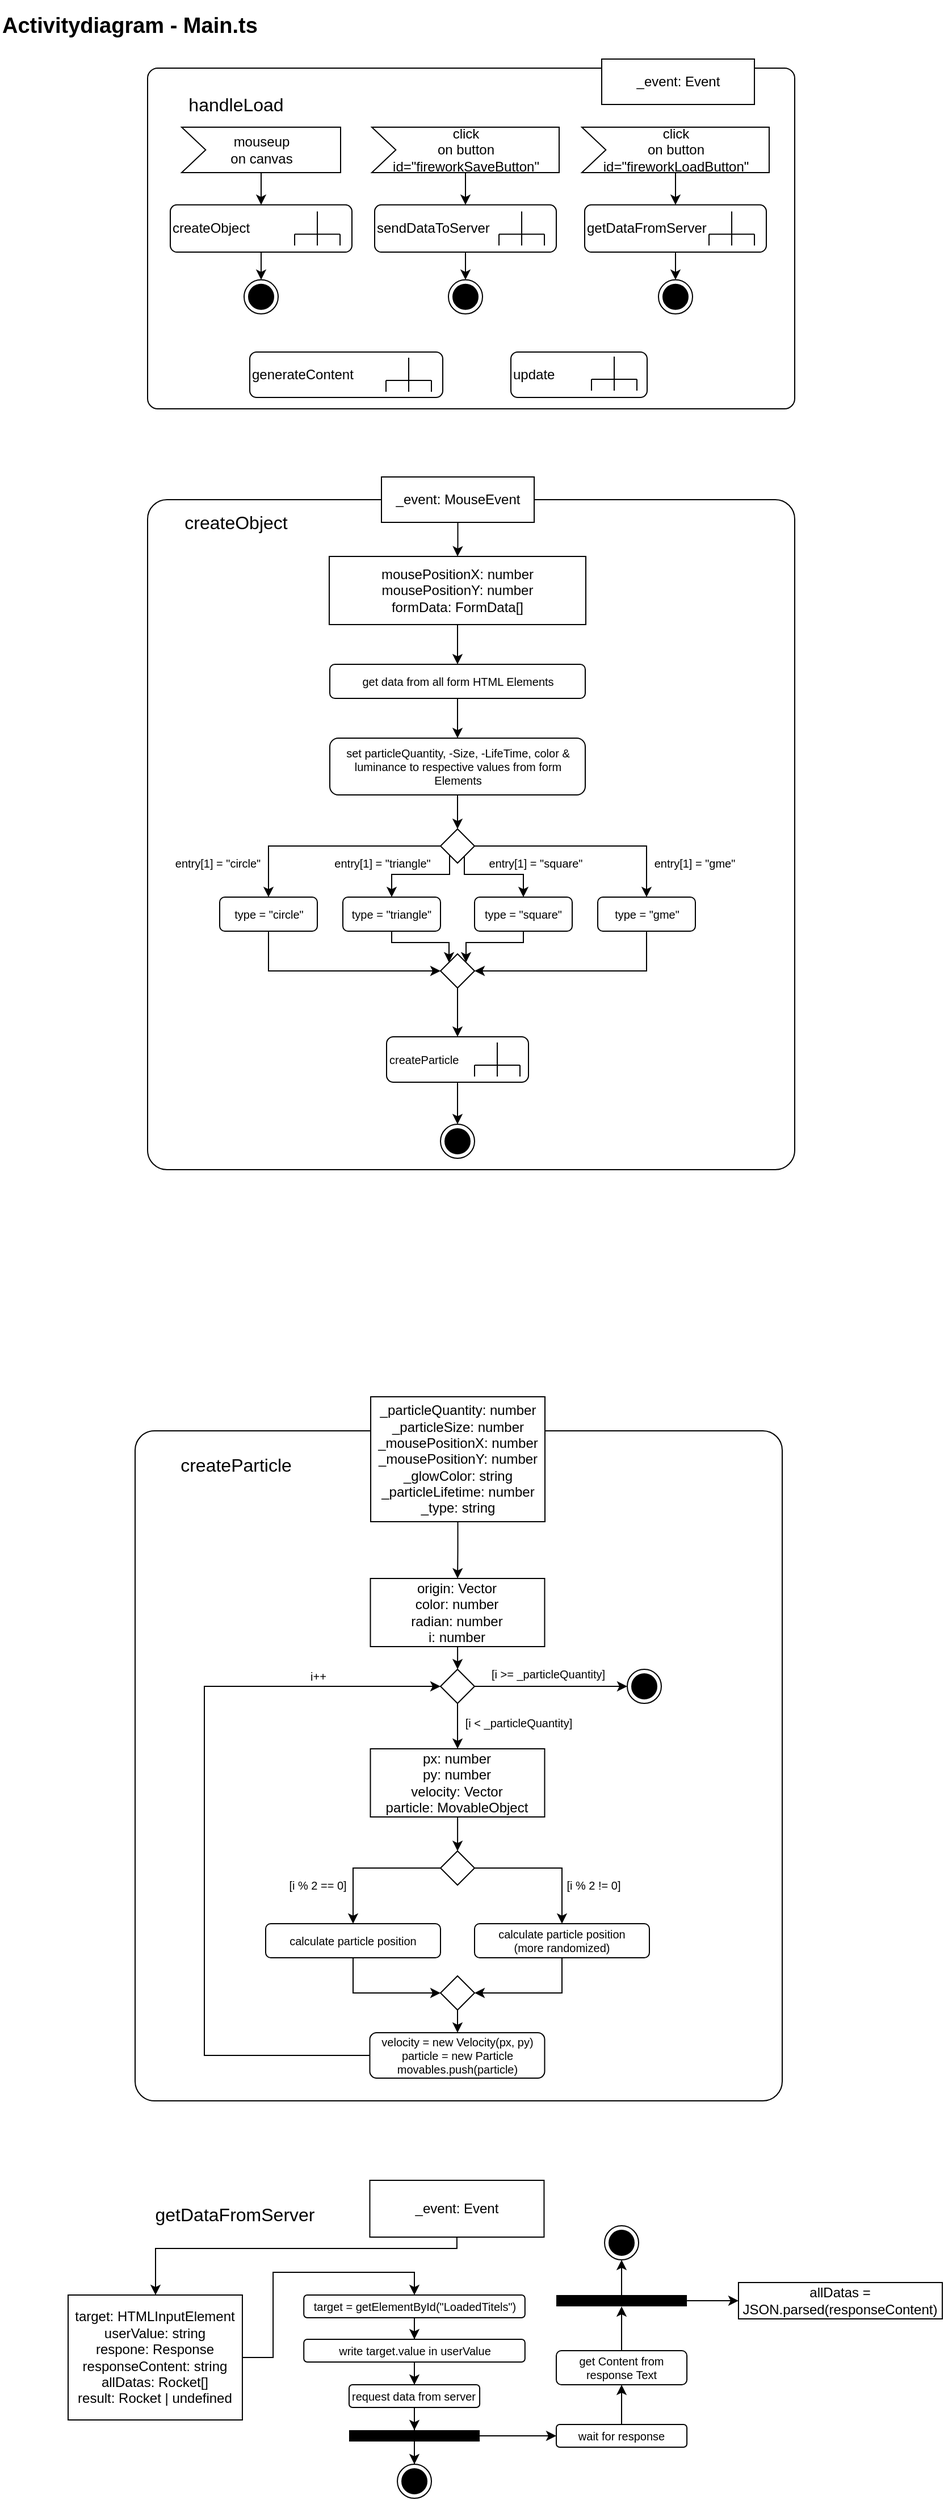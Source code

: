 <mxfile version="13.7.9" type="device"><diagram id="qetpM1VqGj6qaTK5ICy4" name="Page-1"><mxGraphModel dx="400" dy="465" grid="1" gridSize="10" guides="1" tooltips="1" connect="1" arrows="1" fold="1" page="1" pageScale="1" pageWidth="827" pageHeight="1169" math="0" shadow="0"><root><mxCell id="0"/><mxCell id="1" parent="0"/><mxCell id="RSvyIu1te1_9eRoO1RS8-160" value="" style="rounded=1;whiteSpace=wrap;html=1;strokeColor=#000000;strokeWidth=1;arcSize=3;" vertex="1" parent="1"><mxGeometry x="129" y="1270" width="570" height="590" as="geometry"/></mxCell><mxCell id="RSvyIu1te1_9eRoO1RS8-176" style="edgeStyle=orthogonalEdgeStyle;rounded=0;orthogonalLoop=1;jettySize=auto;html=1;endArrow=classic;endFill=1;fontSize=10;" edge="1" parent="1" source="RSvyIu1te1_9eRoO1RS8-89" target="RSvyIu1te1_9eRoO1RS8-83"><mxGeometry relative="1" as="geometry"/></mxCell><mxCell id="RSvyIu1te1_9eRoO1RS8-89" value="" style="rounded=1;whiteSpace=wrap;html=1;strokeColor=#000000;strokeWidth=1;arcSize=3;" vertex="1" parent="1"><mxGeometry x="140" y="450" width="570" height="590" as="geometry"/></mxCell><mxCell id="RSvyIu1te1_9eRoO1RS8-45" value="" style="rounded=1;whiteSpace=wrap;html=1;strokeColor=#000000;strokeWidth=1;arcSize=3;" vertex="1" parent="1"><mxGeometry x="140" y="70" width="570" height="300" as="geometry"/></mxCell><mxCell id="aXQByeSwmvWLskJ0Cbf8-2" value="" style="endArrow=classic;html=1;exitX=0;exitY=0;exitDx=70;exitDy=40;entryX=0.5;entryY=0;entryDx=0;entryDy=0;exitPerimeter=0;" parent="1" source="RSvyIu1te1_9eRoO1RS8-1" target="aXQByeSwmvWLskJ0Cbf8-3" edge="1"><mxGeometry width="50" height="50" relative="1" as="geometry"><mxPoint x="240" y="166.41" as="sourcePoint"/><mxPoint x="241.33" y="206.73" as="targetPoint"/></mxGeometry></mxCell><mxCell id="aXQByeSwmvWLskJ0Cbf8-3" value="createObject" style="rounded=1;whiteSpace=wrap;html=1;align=left;arcSize=14;" parent="1" vertex="1"><mxGeometry x="160" y="190.41" width="160" height="41.59" as="geometry"/></mxCell><mxCell id="aXQByeSwmvWLskJ0Cbf8-4" value="" style="endArrow=none;html=1;" parent="1" edge="1"><mxGeometry width="50" height="50" relative="1" as="geometry"><mxPoint x="269.52" y="216.2" as="sourcePoint"/><mxPoint x="309.52" y="216.2" as="targetPoint"/></mxGeometry></mxCell><mxCell id="aXQByeSwmvWLskJ0Cbf8-5" value="" style="endArrow=none;html=1;" parent="1" edge="1"><mxGeometry width="50" height="50" relative="1" as="geometry"><mxPoint x="269.52" y="226.2" as="sourcePoint"/><mxPoint x="269.52" y="216.2" as="targetPoint"/></mxGeometry></mxCell><mxCell id="aXQByeSwmvWLskJ0Cbf8-6" value="" style="endArrow=none;html=1;" parent="1" edge="1"><mxGeometry width="50" height="50" relative="1" as="geometry"><mxPoint x="309.52" y="216.2" as="sourcePoint"/><mxPoint x="309.52" y="226.2" as="targetPoint"/></mxGeometry></mxCell><mxCell id="aXQByeSwmvWLskJ0Cbf8-7" value="" style="endArrow=none;html=1;" parent="1" edge="1"><mxGeometry width="50" height="50" relative="1" as="geometry"><mxPoint x="289.52" y="226.2" as="sourcePoint"/><mxPoint x="289.52" y="196.2" as="targetPoint"/></mxGeometry></mxCell><mxCell id="aXQByeSwmvWLskJ0Cbf8-8" value="" style="endArrow=classic;html=1;exitX=0.5;exitY=1;exitDx=0;exitDy=0;entryX=0.5;entryY=0;entryDx=0;entryDy=0;" parent="1" source="aXQByeSwmvWLskJ0Cbf8-3" target="aXQByeSwmvWLskJ0Cbf8-9" edge="1"><mxGeometry width="50" height="50" relative="1" as="geometry"><mxPoint x="140" y="406.41" as="sourcePoint"/><mxPoint x="239.87" y="296.41" as="targetPoint"/></mxGeometry></mxCell><mxCell id="aXQByeSwmvWLskJ0Cbf8-9" value="" style="ellipse;html=1;shape=endState;fillColor=#000000;strokeWidth=1;strokeColor=#000000;" parent="1" vertex="1"><mxGeometry x="225" y="256.41" width="30" height="30" as="geometry"/></mxCell><mxCell id="aXQByeSwmvWLskJ0Cbf8-94" value="&lt;font style=&quot;font-size: 19px&quot;&gt;&lt;b&gt;Activitydiagram - Main.ts&lt;br&gt;&lt;/b&gt;&lt;/font&gt;" style="text;html=1;strokeColor=none;fillColor=none;align=left;verticalAlign=middle;whiteSpace=wrap;rounded=0;" parent="1" vertex="1"><mxGeometry x="10" y="10" width="810" height="45" as="geometry"/></mxCell><mxCell id="aXQByeSwmvWLskJ0Cbf8-193" value="&lt;font style=&quot;font-size: 16px&quot;&gt;handleLoad&lt;/font&gt;" style="text;html=1;strokeColor=none;fillColor=none;align=center;verticalAlign=middle;whiteSpace=wrap;rounded=0;" parent="1" vertex="1"><mxGeometry x="172.5" y="92" width="90" height="20" as="geometry"/></mxCell><mxCell id="RSvyIu1te1_9eRoO1RS8-1" value="mouseup&lt;br&gt;on canvas" style="html=1;shadow=0;dashed=0;align=center;verticalAlign=middle;shape=mxgraph.arrows2.arrow;dy=0;dx=0;notch=21.17;" vertex="1" parent="1"><mxGeometry x="170" y="122" width="140" height="40" as="geometry"/></mxCell><mxCell id="RSvyIu1te1_9eRoO1RS8-8" value="" style="edgeStyle=orthogonalEdgeStyle;rounded=0;orthogonalLoop=1;jettySize=auto;html=1;" edge="1" parent="1" source="RSvyIu1te1_9eRoO1RS8-2" target="RSvyIu1te1_9eRoO1RS8-3"><mxGeometry relative="1" as="geometry"/></mxCell><mxCell id="RSvyIu1te1_9eRoO1RS8-2" value="click&lt;br&gt;on button&lt;br&gt;id=&quot;fireworkSaveButton&quot;" style="html=1;shadow=0;dashed=0;align=center;verticalAlign=middle;shape=mxgraph.arrows2.arrow;dy=0;dx=0;notch=21.17;" vertex="1" parent="1"><mxGeometry x="337.5" y="122" width="165" height="40" as="geometry"/></mxCell><mxCell id="RSvyIu1te1_9eRoO1RS8-10" style="edgeStyle=orthogonalEdgeStyle;rounded=0;orthogonalLoop=1;jettySize=auto;html=1;entryX=0.5;entryY=0;entryDx=0;entryDy=0;" edge="1" parent="1" source="RSvyIu1te1_9eRoO1RS8-3" target="RSvyIu1te1_9eRoO1RS8-38"><mxGeometry relative="1" as="geometry"><mxPoint x="402.5" y="252" as="targetPoint"/></mxGeometry></mxCell><mxCell id="RSvyIu1te1_9eRoO1RS8-3" value="sendDataToServer" style="rounded=1;whiteSpace=wrap;html=1;align=left;arcSize=14;" vertex="1" parent="1"><mxGeometry x="340" y="190.41" width="160" height="41.59" as="geometry"/></mxCell><mxCell id="RSvyIu1te1_9eRoO1RS8-4" value="" style="endArrow=none;html=1;" edge="1" parent="1"><mxGeometry width="50" height="50" relative="1" as="geometry"><mxPoint x="449.52" y="216.2" as="sourcePoint"/><mxPoint x="489.52" y="216.2" as="targetPoint"/></mxGeometry></mxCell><mxCell id="RSvyIu1te1_9eRoO1RS8-5" value="" style="endArrow=none;html=1;" edge="1" parent="1"><mxGeometry width="50" height="50" relative="1" as="geometry"><mxPoint x="449.52" y="226.2" as="sourcePoint"/><mxPoint x="449.52" y="216.2" as="targetPoint"/></mxGeometry></mxCell><mxCell id="RSvyIu1te1_9eRoO1RS8-6" value="" style="endArrow=none;html=1;" edge="1" parent="1"><mxGeometry width="50" height="50" relative="1" as="geometry"><mxPoint x="489.52" y="216.2" as="sourcePoint"/><mxPoint x="489.52" y="226.2" as="targetPoint"/></mxGeometry></mxCell><mxCell id="RSvyIu1te1_9eRoO1RS8-7" value="" style="endArrow=none;html=1;" edge="1" parent="1"><mxGeometry width="50" height="50" relative="1" as="geometry"><mxPoint x="469.52" y="226.2" as="sourcePoint"/><mxPoint x="469.52" y="196.2" as="targetPoint"/></mxGeometry></mxCell><mxCell id="RSvyIu1te1_9eRoO1RS8-16" value="" style="edgeStyle=orthogonalEdgeStyle;rounded=0;orthogonalLoop=1;jettySize=auto;html=1;" edge="1" parent="1" source="RSvyIu1te1_9eRoO1RS8-17" target="RSvyIu1te1_9eRoO1RS8-19"><mxGeometry relative="1" as="geometry"/></mxCell><mxCell id="RSvyIu1te1_9eRoO1RS8-17" value="click&lt;br&gt;on button&lt;br&gt;id=&quot;fireworkLoadButton&quot;" style="html=1;shadow=0;dashed=0;align=center;verticalAlign=middle;shape=mxgraph.arrows2.arrow;dy=0;dx=0;notch=21.17;" vertex="1" parent="1"><mxGeometry x="522.5" y="122" width="165" height="40" as="geometry"/></mxCell><mxCell id="RSvyIu1te1_9eRoO1RS8-18" style="edgeStyle=orthogonalEdgeStyle;rounded=0;orthogonalLoop=1;jettySize=auto;html=1;entryX=0.5;entryY=0;entryDx=0;entryDy=0;" edge="1" parent="1" source="RSvyIu1te1_9eRoO1RS8-19" target="RSvyIu1te1_9eRoO1RS8-39"><mxGeometry relative="1" as="geometry"><mxPoint x="605" y="256.41" as="targetPoint"/></mxGeometry></mxCell><mxCell id="RSvyIu1te1_9eRoO1RS8-19" value="getDataFromServer" style="rounded=1;whiteSpace=wrap;html=1;align=left;arcSize=14;" vertex="1" parent="1"><mxGeometry x="525" y="190.41" width="160" height="41.59" as="geometry"/></mxCell><mxCell id="RSvyIu1te1_9eRoO1RS8-24" value="" style="group" vertex="1" connectable="0" parent="1"><mxGeometry x="634.52" y="196.2" width="40" height="30" as="geometry"/></mxCell><mxCell id="RSvyIu1te1_9eRoO1RS8-20" value="" style="endArrow=none;html=1;" edge="1" parent="RSvyIu1te1_9eRoO1RS8-24"><mxGeometry width="50" height="50" relative="1" as="geometry"><mxPoint y="20" as="sourcePoint"/><mxPoint x="40" y="20" as="targetPoint"/></mxGeometry></mxCell><mxCell id="RSvyIu1te1_9eRoO1RS8-21" value="" style="endArrow=none;html=1;" edge="1" parent="RSvyIu1te1_9eRoO1RS8-24"><mxGeometry width="50" height="50" relative="1" as="geometry"><mxPoint y="30" as="sourcePoint"/><mxPoint y="20" as="targetPoint"/></mxGeometry></mxCell><mxCell id="RSvyIu1te1_9eRoO1RS8-22" value="" style="endArrow=none;html=1;" edge="1" parent="RSvyIu1te1_9eRoO1RS8-24"><mxGeometry width="50" height="50" relative="1" as="geometry"><mxPoint x="40" y="20" as="sourcePoint"/><mxPoint x="40" y="30" as="targetPoint"/></mxGeometry></mxCell><mxCell id="RSvyIu1te1_9eRoO1RS8-23" value="" style="endArrow=none;html=1;" edge="1" parent="RSvyIu1te1_9eRoO1RS8-24"><mxGeometry width="50" height="50" relative="1" as="geometry"><mxPoint x="20" y="30" as="sourcePoint"/><mxPoint x="20" as="targetPoint"/></mxGeometry></mxCell><mxCell id="RSvyIu1te1_9eRoO1RS8-38" value="" style="ellipse;html=1;shape=endState;fillColor=#000000;strokeWidth=1;strokeColor=#000000;" vertex="1" parent="1"><mxGeometry x="405" y="256.41" width="30" height="30" as="geometry"/></mxCell><mxCell id="RSvyIu1te1_9eRoO1RS8-39" value="" style="ellipse;html=1;shape=endState;fillColor=#000000;strokeWidth=1;strokeColor=#000000;" vertex="1" parent="1"><mxGeometry x="590" y="256.41" width="30" height="30" as="geometry"/></mxCell><mxCell id="RSvyIu1te1_9eRoO1RS8-47" value="_event: Event" style="rounded=0;whiteSpace=wrap;html=1;strokeColor=#000000;strokeWidth=1;" vertex="1" parent="1"><mxGeometry x="540" y="62" width="134.52" height="40" as="geometry"/></mxCell><mxCell id="RSvyIu1te1_9eRoO1RS8-54" value="" style="group" vertex="1" connectable="0" parent="1"><mxGeometry x="460" y="320" width="120" height="40" as="geometry"/></mxCell><mxCell id="kKc55AXTYBTINwrjTYE--1" value="update" style="rounded=1;whiteSpace=wrap;html=1;align=left;" parent="RSvyIu1te1_9eRoO1RS8-54" vertex="1"><mxGeometry width="120" height="40" as="geometry"/></mxCell><mxCell id="RSvyIu1te1_9eRoO1RS8-40" value="" style="group;strokeWidth=1;" vertex="1" connectable="0" parent="RSvyIu1te1_9eRoO1RS8-54"><mxGeometry x="71" y="4" width="40" height="30" as="geometry"/></mxCell><mxCell id="RSvyIu1te1_9eRoO1RS8-41" value="" style="endArrow=none;html=1;" edge="1" parent="RSvyIu1te1_9eRoO1RS8-40"><mxGeometry width="50" height="50" relative="1" as="geometry"><mxPoint y="20" as="sourcePoint"/><mxPoint x="40" y="20" as="targetPoint"/></mxGeometry></mxCell><mxCell id="RSvyIu1te1_9eRoO1RS8-42" value="" style="endArrow=none;html=1;" edge="1" parent="RSvyIu1te1_9eRoO1RS8-40"><mxGeometry width="50" height="50" relative="1" as="geometry"><mxPoint y="30" as="sourcePoint"/><mxPoint y="20" as="targetPoint"/></mxGeometry></mxCell><mxCell id="RSvyIu1te1_9eRoO1RS8-43" value="" style="endArrow=none;html=1;" edge="1" parent="RSvyIu1te1_9eRoO1RS8-40"><mxGeometry width="50" height="50" relative="1" as="geometry"><mxPoint x="40" y="20" as="sourcePoint"/><mxPoint x="40" y="30" as="targetPoint"/></mxGeometry></mxCell><mxCell id="RSvyIu1te1_9eRoO1RS8-44" value="" style="endArrow=none;html=1;" edge="1" parent="RSvyIu1te1_9eRoO1RS8-40"><mxGeometry width="50" height="50" relative="1" as="geometry"><mxPoint x="20" y="30" as="sourcePoint"/><mxPoint x="20" as="targetPoint"/></mxGeometry></mxCell><mxCell id="RSvyIu1te1_9eRoO1RS8-55" value="" style="group" vertex="1" connectable="0" parent="1"><mxGeometry x="230" y="320" width="170" height="40" as="geometry"/></mxCell><mxCell id="RSvyIu1te1_9eRoO1RS8-48" value="generateContent" style="rounded=1;whiteSpace=wrap;html=1;align=left;" vertex="1" parent="RSvyIu1te1_9eRoO1RS8-55"><mxGeometry width="170" height="40" as="geometry"/></mxCell><mxCell id="RSvyIu1te1_9eRoO1RS8-49" value="" style="group;strokeWidth=1;" vertex="1" connectable="0" parent="RSvyIu1te1_9eRoO1RS8-55"><mxGeometry x="120" y="5" width="40" height="30" as="geometry"/></mxCell><mxCell id="RSvyIu1te1_9eRoO1RS8-50" value="" style="endArrow=none;html=1;" edge="1" parent="RSvyIu1te1_9eRoO1RS8-49"><mxGeometry width="50" height="50" relative="1" as="geometry"><mxPoint y="20" as="sourcePoint"/><mxPoint x="40" y="20" as="targetPoint"/></mxGeometry></mxCell><mxCell id="RSvyIu1te1_9eRoO1RS8-51" value="" style="endArrow=none;html=1;" edge="1" parent="RSvyIu1te1_9eRoO1RS8-49"><mxGeometry width="50" height="50" relative="1" as="geometry"><mxPoint y="30" as="sourcePoint"/><mxPoint y="20" as="targetPoint"/></mxGeometry></mxCell><mxCell id="RSvyIu1te1_9eRoO1RS8-52" value="" style="endArrow=none;html=1;" edge="1" parent="RSvyIu1te1_9eRoO1RS8-49"><mxGeometry width="50" height="50" relative="1" as="geometry"><mxPoint x="40" y="20" as="sourcePoint"/><mxPoint x="40" y="30" as="targetPoint"/></mxGeometry></mxCell><mxCell id="RSvyIu1te1_9eRoO1RS8-53" value="" style="endArrow=none;html=1;" edge="1" parent="RSvyIu1te1_9eRoO1RS8-49"><mxGeometry width="50" height="50" relative="1" as="geometry"><mxPoint x="20" y="30" as="sourcePoint"/><mxPoint x="20" as="targetPoint"/></mxGeometry></mxCell><mxCell id="RSvyIu1te1_9eRoO1RS8-119" value="" style="edgeStyle=orthogonalEdgeStyle;rounded=0;orthogonalLoop=1;jettySize=auto;html=1;endArrow=classic;endFill=1;fontSize=10;" edge="1" parent="1" source="RSvyIu1te1_9eRoO1RS8-56" target="RSvyIu1te1_9eRoO1RS8-57"><mxGeometry relative="1" as="geometry"/></mxCell><mxCell id="RSvyIu1te1_9eRoO1RS8-56" value="_event: MouseEvent" style="rounded=0;whiteSpace=wrap;html=1;strokeColor=#000000;strokeWidth=1;" vertex="1" parent="1"><mxGeometry x="346" y="430" width="134.52" height="40" as="geometry"/></mxCell><mxCell id="RSvyIu1te1_9eRoO1RS8-98" value="" style="edgeStyle=orthogonalEdgeStyle;rounded=0;orthogonalLoop=1;jettySize=auto;html=1;endArrow=classic;endFill=1;fontSize=10;" edge="1" parent="1" source="RSvyIu1te1_9eRoO1RS8-57" target="RSvyIu1te1_9eRoO1RS8-97"><mxGeometry relative="1" as="geometry"/></mxCell><mxCell id="RSvyIu1te1_9eRoO1RS8-57" value="mousePositionX: number&lt;br&gt;mousePositionY: number&lt;br&gt;formData: FormData[]" style="rounded=0;whiteSpace=wrap;html=1;strokeColor=#000000;strokeWidth=1;" vertex="1" parent="1"><mxGeometry x="300" y="500" width="226" height="60" as="geometry"/></mxCell><mxCell id="RSvyIu1te1_9eRoO1RS8-79" style="edgeStyle=orthogonalEdgeStyle;rounded=0;orthogonalLoop=1;jettySize=auto;html=1;entryX=0.5;entryY=0;entryDx=0;entryDy=0;endArrow=classic;endFill=1;fontSize=10;" edge="1" parent="1" source="RSvyIu1te1_9eRoO1RS8-61" target="RSvyIu1te1_9eRoO1RS8-76"><mxGeometry relative="1" as="geometry"/></mxCell><mxCell id="RSvyIu1te1_9eRoO1RS8-80" style="edgeStyle=orthogonalEdgeStyle;rounded=0;orthogonalLoop=1;jettySize=auto;html=1;entryX=0.5;entryY=0;entryDx=0;entryDy=0;endArrow=classic;endFill=1;fontSize=10;" edge="1" parent="1" source="RSvyIu1te1_9eRoO1RS8-61" target="RSvyIu1te1_9eRoO1RS8-75"><mxGeometry relative="1" as="geometry"><Array as="points"><mxPoint x="406" y="780"/><mxPoint x="355" y="780"/></Array></mxGeometry></mxCell><mxCell id="RSvyIu1te1_9eRoO1RS8-81" style="edgeStyle=orthogonalEdgeStyle;rounded=0;orthogonalLoop=1;jettySize=auto;html=1;entryX=0.5;entryY=0;entryDx=0;entryDy=0;endArrow=classic;endFill=1;fontSize=10;" edge="1" parent="1" source="RSvyIu1te1_9eRoO1RS8-61" target="RSvyIu1te1_9eRoO1RS8-78"><mxGeometry relative="1" as="geometry"><Array as="points"><mxPoint x="419" y="780"/><mxPoint x="471" y="780"/></Array></mxGeometry></mxCell><mxCell id="RSvyIu1te1_9eRoO1RS8-82" style="edgeStyle=orthogonalEdgeStyle;rounded=0;orthogonalLoop=1;jettySize=auto;html=1;entryX=0.5;entryY=0;entryDx=0;entryDy=0;endArrow=classic;endFill=1;fontSize=10;" edge="1" parent="1" source="RSvyIu1te1_9eRoO1RS8-61" target="RSvyIu1te1_9eRoO1RS8-77"><mxGeometry relative="1" as="geometry"/></mxCell><mxCell id="RSvyIu1te1_9eRoO1RS8-61" value="" style="rhombus;whiteSpace=wrap;html=1;strokeColor=#000000;strokeWidth=1;" vertex="1" parent="1"><mxGeometry x="398" y="740" width="30" height="30" as="geometry"/></mxCell><mxCell id="RSvyIu1te1_9eRoO1RS8-105" style="edgeStyle=orthogonalEdgeStyle;rounded=0;orthogonalLoop=1;jettySize=auto;html=1;entryX=0;entryY=0;entryDx=0;entryDy=0;endArrow=classic;endFill=1;fontSize=10;" edge="1" parent="1" source="RSvyIu1te1_9eRoO1RS8-75" target="RSvyIu1te1_9eRoO1RS8-104"><mxGeometry relative="1" as="geometry"><Array as="points"><mxPoint x="355" y="840"/><mxPoint x="405" y="840"/></Array></mxGeometry></mxCell><mxCell id="RSvyIu1te1_9eRoO1RS8-75" value="type = &quot;triangle&quot;" style="rounded=1;whiteSpace=wrap;html=1;strokeColor=#000000;strokeWidth=1;fontSize=10;" vertex="1" parent="1"><mxGeometry x="312" y="800" width="86" height="30" as="geometry"/></mxCell><mxCell id="RSvyIu1te1_9eRoO1RS8-106" style="edgeStyle=orthogonalEdgeStyle;rounded=0;orthogonalLoop=1;jettySize=auto;html=1;endArrow=classic;endFill=1;fontSize=10;entryX=0;entryY=0.5;entryDx=0;entryDy=0;" edge="1" parent="1" source="RSvyIu1te1_9eRoO1RS8-76" target="RSvyIu1te1_9eRoO1RS8-104"><mxGeometry relative="1" as="geometry"><mxPoint x="246.5" y="940" as="targetPoint"/><Array as="points"><mxPoint x="247" y="865"/></Array></mxGeometry></mxCell><mxCell id="RSvyIu1te1_9eRoO1RS8-76" value="type = &quot;circle&quot;" style="rounded=1;whiteSpace=wrap;html=1;strokeColor=#000000;strokeWidth=1;fontSize=10;" vertex="1" parent="1"><mxGeometry x="203.5" y="800" width="86" height="30" as="geometry"/></mxCell><mxCell id="RSvyIu1te1_9eRoO1RS8-108" style="edgeStyle=orthogonalEdgeStyle;rounded=0;orthogonalLoop=1;jettySize=auto;html=1;entryX=1;entryY=0.5;entryDx=0;entryDy=0;endArrow=classic;endFill=1;fontSize=10;" edge="1" parent="1" source="RSvyIu1te1_9eRoO1RS8-77" target="RSvyIu1te1_9eRoO1RS8-104"><mxGeometry relative="1" as="geometry"><Array as="points"><mxPoint x="579" y="865"/></Array></mxGeometry></mxCell><mxCell id="RSvyIu1te1_9eRoO1RS8-77" value="type = &quot;gme&quot;" style="rounded=1;whiteSpace=wrap;html=1;strokeColor=#000000;strokeWidth=1;fontSize=10;" vertex="1" parent="1"><mxGeometry x="536.5" y="800" width="86" height="30" as="geometry"/></mxCell><mxCell id="RSvyIu1te1_9eRoO1RS8-107" style="edgeStyle=orthogonalEdgeStyle;rounded=0;orthogonalLoop=1;jettySize=auto;html=1;entryX=1;entryY=0;entryDx=0;entryDy=0;endArrow=classic;endFill=1;fontSize=10;" edge="1" parent="1" source="RSvyIu1te1_9eRoO1RS8-78" target="RSvyIu1te1_9eRoO1RS8-104"><mxGeometry relative="1" as="geometry"><Array as="points"><mxPoint x="471" y="840"/><mxPoint x="421" y="840"/></Array></mxGeometry></mxCell><mxCell id="RSvyIu1te1_9eRoO1RS8-78" value="type = &quot;square&quot;" style="rounded=1;whiteSpace=wrap;html=1;strokeColor=#000000;strokeWidth=1;fontSize=10;" vertex="1" parent="1"><mxGeometry x="428" y="800" width="86" height="30" as="geometry"/></mxCell><mxCell id="RSvyIu1te1_9eRoO1RS8-86" style="edgeStyle=orthogonalEdgeStyle;rounded=0;orthogonalLoop=1;jettySize=auto;html=1;entryX=0.5;entryY=0;entryDx=0;entryDy=0;endArrow=classic;endFill=1;fontSize=10;" edge="1" parent="1" source="RSvyIu1te1_9eRoO1RS8-83" target="RSvyIu1te1_9eRoO1RS8-61"><mxGeometry relative="1" as="geometry"/></mxCell><mxCell id="RSvyIu1te1_9eRoO1RS8-83" value="set particleQuantity, -Size, -LifeTime, color &amp;amp; luminance to&amp;nbsp;respective values from form Elements" style="rounded=1;whiteSpace=wrap;html=1;strokeColor=#000000;strokeWidth=1;fontSize=10;" vertex="1" parent="1"><mxGeometry x="300.5" y="660" width="225" height="50" as="geometry"/></mxCell><mxCell id="RSvyIu1te1_9eRoO1RS8-87" value="&lt;font style=&quot;font-size: 16px&quot;&gt;createObject&lt;/font&gt;" style="text;html=1;strokeColor=none;fillColor=none;align=center;verticalAlign=middle;whiteSpace=wrap;rounded=0;" vertex="1" parent="1"><mxGeometry x="172.5" y="460" width="90" height="20" as="geometry"/></mxCell><mxCell id="RSvyIu1te1_9eRoO1RS8-94" value="entry[1] = &quot;circle&quot;" style="text;html=1;strokeColor=none;fillColor=none;align=center;verticalAlign=middle;whiteSpace=wrap;rounded=0;fontSize=10;" vertex="1" parent="1"><mxGeometry x="160" y="760" width="83.5" height="20" as="geometry"/></mxCell><mxCell id="RSvyIu1te1_9eRoO1RS8-99" value="" style="edgeStyle=orthogonalEdgeStyle;rounded=0;orthogonalLoop=1;jettySize=auto;html=1;endArrow=classic;endFill=1;fontSize=10;" edge="1" parent="1" source="RSvyIu1te1_9eRoO1RS8-97" target="RSvyIu1te1_9eRoO1RS8-83"><mxGeometry relative="1" as="geometry"/></mxCell><mxCell id="RSvyIu1te1_9eRoO1RS8-97" value="get data from all form HTML Elements" style="rounded=1;whiteSpace=wrap;html=1;strokeColor=#000000;strokeWidth=1;fontSize=10;" vertex="1" parent="1"><mxGeometry x="300.5" y="595" width="225" height="30" as="geometry"/></mxCell><mxCell id="RSvyIu1te1_9eRoO1RS8-100" value="entry[1] = &quot;triangle&quot;" style="text;html=1;strokeColor=none;fillColor=none;align=center;verticalAlign=middle;whiteSpace=wrap;rounded=0;fontSize=10;" vertex="1" parent="1"><mxGeometry x="300" y="760" width="93.5" height="20" as="geometry"/></mxCell><mxCell id="RSvyIu1te1_9eRoO1RS8-101" value="entry[1] = &quot;square&quot;" style="text;html=1;strokeColor=none;fillColor=none;align=center;verticalAlign=middle;whiteSpace=wrap;rounded=0;fontSize=10;" vertex="1" parent="1"><mxGeometry x="435" y="760" width="93.5" height="20" as="geometry"/></mxCell><mxCell id="RSvyIu1te1_9eRoO1RS8-102" value="entry[1] = &quot;gme&quot;" style="text;html=1;strokeColor=none;fillColor=none;align=center;verticalAlign=middle;whiteSpace=wrap;rounded=0;fontSize=10;" vertex="1" parent="1"><mxGeometry x="580" y="760" width="83.5" height="20" as="geometry"/></mxCell><mxCell id="RSvyIu1te1_9eRoO1RS8-116" style="edgeStyle=orthogonalEdgeStyle;rounded=0;orthogonalLoop=1;jettySize=auto;html=1;entryX=0.5;entryY=0;entryDx=0;entryDy=0;endArrow=classic;endFill=1;fontSize=10;" edge="1" parent="1" source="RSvyIu1te1_9eRoO1RS8-104" target="RSvyIu1te1_9eRoO1RS8-110"><mxGeometry relative="1" as="geometry"/></mxCell><mxCell id="RSvyIu1te1_9eRoO1RS8-104" value="" style="rhombus;whiteSpace=wrap;html=1;strokeColor=#000000;strokeWidth=1;" vertex="1" parent="1"><mxGeometry x="398" y="850" width="30" height="30" as="geometry"/></mxCell><mxCell id="RSvyIu1te1_9eRoO1RS8-118" style="edgeStyle=orthogonalEdgeStyle;rounded=0;orthogonalLoop=1;jettySize=auto;html=1;entryX=0.5;entryY=0;entryDx=0;entryDy=0;endArrow=classic;endFill=1;fontSize=10;" edge="1" parent="1" source="RSvyIu1te1_9eRoO1RS8-110" target="RSvyIu1te1_9eRoO1RS8-117"><mxGeometry relative="1" as="geometry"/></mxCell><mxCell id="RSvyIu1te1_9eRoO1RS8-110" value="createParticle" style="rounded=1;whiteSpace=wrap;html=1;strokeColor=#000000;strokeWidth=1;fontSize=10;align=left;" vertex="1" parent="1"><mxGeometry x="350.5" y="923" width="125" height="40" as="geometry"/></mxCell><mxCell id="RSvyIu1te1_9eRoO1RS8-111" value="" style="group;strokeWidth=1;fontSize=10;" vertex="1" connectable="0" parent="1"><mxGeometry x="428" y="928" width="40" height="30" as="geometry"/></mxCell><mxCell id="RSvyIu1te1_9eRoO1RS8-112" value="" style="endArrow=none;html=1;" edge="1" parent="RSvyIu1te1_9eRoO1RS8-111"><mxGeometry width="50" height="50" relative="1" as="geometry"><mxPoint y="20" as="sourcePoint"/><mxPoint x="40" y="20" as="targetPoint"/></mxGeometry></mxCell><mxCell id="RSvyIu1te1_9eRoO1RS8-113" value="" style="endArrow=none;html=1;" edge="1" parent="RSvyIu1te1_9eRoO1RS8-111"><mxGeometry width="50" height="50" relative="1" as="geometry"><mxPoint y="30" as="sourcePoint"/><mxPoint y="20" as="targetPoint"/></mxGeometry></mxCell><mxCell id="RSvyIu1te1_9eRoO1RS8-114" value="" style="endArrow=none;html=1;" edge="1" parent="RSvyIu1te1_9eRoO1RS8-111"><mxGeometry width="50" height="50" relative="1" as="geometry"><mxPoint x="40" y="20" as="sourcePoint"/><mxPoint x="40" y="30" as="targetPoint"/></mxGeometry></mxCell><mxCell id="RSvyIu1te1_9eRoO1RS8-115" value="" style="endArrow=none;html=1;" edge="1" parent="RSvyIu1te1_9eRoO1RS8-111"><mxGeometry width="50" height="50" relative="1" as="geometry"><mxPoint x="20" y="30" as="sourcePoint"/><mxPoint x="20" as="targetPoint"/></mxGeometry></mxCell><mxCell id="RSvyIu1te1_9eRoO1RS8-117" value="" style="ellipse;html=1;shape=endState;fillColor=#000000;strokeWidth=1;strokeColor=#000000;" vertex="1" parent="1"><mxGeometry x="398" y="1000" width="30" height="30" as="geometry"/></mxCell><mxCell id="RSvyIu1te1_9eRoO1RS8-120" value="&lt;font style=&quot;font-size: 16px&quot;&gt;createParticle&lt;/font&gt;" style="text;html=1;strokeColor=none;fillColor=none;align=center;verticalAlign=middle;whiteSpace=wrap;rounded=0;" vertex="1" parent="1"><mxGeometry x="172.5" y="1290" width="90" height="20" as="geometry"/></mxCell><mxCell id="RSvyIu1te1_9eRoO1RS8-126" value="" style="edgeStyle=orthogonalEdgeStyle;rounded=0;orthogonalLoop=1;jettySize=auto;html=1;endArrow=classic;endFill=1;fontSize=10;" edge="1" parent="1" source="RSvyIu1te1_9eRoO1RS8-121" target="RSvyIu1te1_9eRoO1RS8-123"><mxGeometry relative="1" as="geometry"/></mxCell><mxCell id="RSvyIu1te1_9eRoO1RS8-121" value="_particleQuantity: number&lt;br&gt;_particleSize: number&lt;br&gt;_mousePositionX: number&lt;br&gt;_mousePositionY: number&lt;br&gt;_glowColor: string&lt;br&gt;_particleLifetime: number&lt;br&gt;_type: string" style="rounded=0;whiteSpace=wrap;html=1;strokeColor=#000000;strokeWidth=1;" vertex="1" parent="1"><mxGeometry x="336.52" y="1240" width="153.48" height="110" as="geometry"/></mxCell><mxCell id="RSvyIu1te1_9eRoO1RS8-125" value="" style="edgeStyle=orthogonalEdgeStyle;rounded=0;orthogonalLoop=1;jettySize=auto;html=1;endArrow=classic;endFill=1;fontSize=10;" edge="1" parent="1" source="RSvyIu1te1_9eRoO1RS8-123" target="RSvyIu1te1_9eRoO1RS8-124"><mxGeometry relative="1" as="geometry"/></mxCell><mxCell id="RSvyIu1te1_9eRoO1RS8-123" value="origin: Vector&lt;br&gt;color: number&lt;br&gt;radian: number&lt;br&gt;i: number" style="rounded=0;whiteSpace=wrap;html=1;strokeColor=#000000;strokeWidth=1;" vertex="1" parent="1"><mxGeometry x="336.26" y="1400" width="153.48" height="60" as="geometry"/></mxCell><mxCell id="RSvyIu1te1_9eRoO1RS8-129" value="" style="edgeStyle=orthogonalEdgeStyle;rounded=0;orthogonalLoop=1;jettySize=auto;html=1;endArrow=classic;endFill=1;fontSize=10;" edge="1" parent="1" source="RSvyIu1te1_9eRoO1RS8-124" target="RSvyIu1te1_9eRoO1RS8-128"><mxGeometry relative="1" as="geometry"/></mxCell><mxCell id="RSvyIu1te1_9eRoO1RS8-158" style="edgeStyle=orthogonalEdgeStyle;rounded=0;orthogonalLoop=1;jettySize=auto;html=1;entryX=0;entryY=0.5;entryDx=0;entryDy=0;endArrow=classic;endFill=1;fontSize=10;" edge="1" parent="1" source="RSvyIu1te1_9eRoO1RS8-124" target="RSvyIu1te1_9eRoO1RS8-157"><mxGeometry relative="1" as="geometry"/></mxCell><mxCell id="RSvyIu1te1_9eRoO1RS8-124" value="" style="rhombus;whiteSpace=wrap;html=1;strokeColor=#000000;strokeWidth=1;" vertex="1" parent="1"><mxGeometry x="398" y="1480" width="30" height="30" as="geometry"/></mxCell><mxCell id="RSvyIu1te1_9eRoO1RS8-135" value="" style="edgeStyle=orthogonalEdgeStyle;rounded=0;orthogonalLoop=1;jettySize=auto;html=1;endArrow=classic;endFill=1;fontSize=10;" edge="1" parent="1" source="RSvyIu1te1_9eRoO1RS8-128" target="RSvyIu1te1_9eRoO1RS8-134"><mxGeometry relative="1" as="geometry"/></mxCell><mxCell id="RSvyIu1te1_9eRoO1RS8-128" value="px: number&lt;br&gt;py: number&lt;br&gt;velocity: Vector&lt;br&gt;particle: MovableObject" style="rounded=0;whiteSpace=wrap;html=1;strokeColor=#000000;strokeWidth=1;" vertex="1" parent="1"><mxGeometry x="336.26" y="1550" width="153.48" height="60" as="geometry"/></mxCell><mxCell id="RSvyIu1te1_9eRoO1RS8-130" value="[i &amp;lt; _particleQuantity]" style="text;html=1;strokeColor=none;fillColor=none;align=center;verticalAlign=middle;whiteSpace=wrap;rounded=0;fontSize=10;" vertex="1" parent="1"><mxGeometry x="414" y="1517" width="106" height="20" as="geometry"/></mxCell><mxCell id="RSvyIu1te1_9eRoO1RS8-153" style="edgeStyle=orthogonalEdgeStyle;rounded=0;orthogonalLoop=1;jettySize=auto;html=1;entryX=1;entryY=0.5;entryDx=0;entryDy=0;endArrow=classic;endFill=1;fontSize=10;" edge="1" parent="1" source="RSvyIu1te1_9eRoO1RS8-132" target="RSvyIu1te1_9eRoO1RS8-151"><mxGeometry relative="1" as="geometry"/></mxCell><mxCell id="RSvyIu1te1_9eRoO1RS8-132" value="calculate particle position&lt;br&gt;(more randomized)" style="rounded=1;whiteSpace=wrap;html=1;strokeColor=#000000;strokeWidth=1;fontSize=10;" vertex="1" parent="1"><mxGeometry x="428" y="1704" width="154" height="30" as="geometry"/></mxCell><mxCell id="RSvyIu1te1_9eRoO1RS8-144" style="edgeStyle=orthogonalEdgeStyle;rounded=0;orthogonalLoop=1;jettySize=auto;html=1;endArrow=classic;endFill=1;fontSize=10;entryX=0.5;entryY=0;entryDx=0;entryDy=0;exitX=0;exitY=0.5;exitDx=0;exitDy=0;" edge="1" parent="1" source="RSvyIu1te1_9eRoO1RS8-134" target="RSvyIu1te1_9eRoO1RS8-142"><mxGeometry relative="1" as="geometry"><mxPoint x="320" y="1655" as="targetPoint"/></mxGeometry></mxCell><mxCell id="RSvyIu1te1_9eRoO1RS8-134" value="" style="rhombus;whiteSpace=wrap;html=1;strokeColor=#000000;strokeWidth=1;" vertex="1" parent="1"><mxGeometry x="398" y="1640" width="30" height="30" as="geometry"/></mxCell><mxCell id="RSvyIu1te1_9eRoO1RS8-140" value="" style="edgeStyle=orthogonalEdgeStyle;rounded=0;orthogonalLoop=1;jettySize=auto;html=1;endArrow=classic;endFill=1;fontSize=10;exitX=1;exitY=0.5;exitDx=0;exitDy=0;" edge="1" parent="1" source="RSvyIu1te1_9eRoO1RS8-134" target="RSvyIu1te1_9eRoO1RS8-132"><mxGeometry relative="1" as="geometry"><mxPoint x="423.069" y="1620" as="sourcePoint"/><mxPoint x="423.0" y="1650" as="targetPoint"/></mxGeometry></mxCell><mxCell id="RSvyIu1te1_9eRoO1RS8-141" value="[i % 2 == 0]" style="text;html=1;strokeColor=none;fillColor=none;align=center;verticalAlign=middle;whiteSpace=wrap;rounded=0;fontSize=10;" vertex="1" parent="1"><mxGeometry x="260" y="1660" width="60" height="20" as="geometry"/></mxCell><mxCell id="RSvyIu1te1_9eRoO1RS8-152" style="edgeStyle=orthogonalEdgeStyle;rounded=0;orthogonalLoop=1;jettySize=auto;html=1;entryX=0;entryY=0.5;entryDx=0;entryDy=0;endArrow=classic;endFill=1;fontSize=10;" edge="1" parent="1" source="RSvyIu1te1_9eRoO1RS8-142" target="RSvyIu1te1_9eRoO1RS8-151"><mxGeometry relative="1" as="geometry"/></mxCell><mxCell id="RSvyIu1te1_9eRoO1RS8-142" value="calculate particle position" style="rounded=1;whiteSpace=wrap;html=1;strokeColor=#000000;strokeWidth=1;fontSize=10;" vertex="1" parent="1"><mxGeometry x="244" y="1704" width="154" height="30" as="geometry"/></mxCell><mxCell id="RSvyIu1te1_9eRoO1RS8-145" value="[i % 2 != 0]" style="text;html=1;strokeColor=none;fillColor=none;align=center;verticalAlign=middle;whiteSpace=wrap;rounded=0;fontSize=10;" vertex="1" parent="1"><mxGeometry x="502.5" y="1660" width="60" height="20" as="geometry"/></mxCell><mxCell id="RSvyIu1te1_9eRoO1RS8-155" style="edgeStyle=orthogonalEdgeStyle;rounded=0;orthogonalLoop=1;jettySize=auto;html=1;entryX=0;entryY=0.5;entryDx=0;entryDy=0;endArrow=classic;endFill=1;fontSize=10;" edge="1" parent="1" source="RSvyIu1te1_9eRoO1RS8-148" target="RSvyIu1te1_9eRoO1RS8-124"><mxGeometry relative="1" as="geometry"><Array as="points"><mxPoint x="190" y="1820"/><mxPoint x="190" y="1495"/></Array></mxGeometry></mxCell><mxCell id="RSvyIu1te1_9eRoO1RS8-148" value="velocity = new Velocity(px, py)&lt;br&gt;particle = new Particle&lt;br&gt;movables.push(particle)" style="rounded=1;whiteSpace=wrap;html=1;strokeColor=#000000;strokeWidth=1;fontSize=10;" vertex="1" parent="1"><mxGeometry x="335.74" y="1800" width="154" height="40" as="geometry"/></mxCell><mxCell id="RSvyIu1te1_9eRoO1RS8-154" style="edgeStyle=orthogonalEdgeStyle;rounded=0;orthogonalLoop=1;jettySize=auto;html=1;entryX=0.5;entryY=0;entryDx=0;entryDy=0;endArrow=classic;endFill=1;fontSize=10;" edge="1" parent="1" source="RSvyIu1te1_9eRoO1RS8-151" target="RSvyIu1te1_9eRoO1RS8-148"><mxGeometry relative="1" as="geometry"/></mxCell><mxCell id="RSvyIu1te1_9eRoO1RS8-151" value="" style="rhombus;whiteSpace=wrap;html=1;strokeColor=#000000;strokeWidth=1;" vertex="1" parent="1"><mxGeometry x="398" y="1750" width="30" height="30" as="geometry"/></mxCell><mxCell id="RSvyIu1te1_9eRoO1RS8-156" value="i++" style="text;html=1;strokeColor=none;fillColor=none;align=center;verticalAlign=middle;whiteSpace=wrap;rounded=0;fontSize=10;" vertex="1" parent="1"><mxGeometry x="277.62" y="1476" width="24.75" height="20" as="geometry"/></mxCell><mxCell id="RSvyIu1te1_9eRoO1RS8-157" value="" style="ellipse;html=1;shape=endState;fillColor=#000000;strokeWidth=1;strokeColor=#000000;" vertex="1" parent="1"><mxGeometry x="562.5" y="1480" width="30" height="30" as="geometry"/></mxCell><mxCell id="RSvyIu1te1_9eRoO1RS8-159" value="[i &amp;gt;= _particleQuantity]" style="text;html=1;strokeColor=none;fillColor=none;align=center;verticalAlign=middle;whiteSpace=wrap;rounded=0;fontSize=10;" vertex="1" parent="1"><mxGeometry x="440" y="1474" width="106" height="20" as="geometry"/></mxCell><mxCell id="RSvyIu1te1_9eRoO1RS8-170" value="" style="edgeStyle=orthogonalEdgeStyle;rounded=0;orthogonalLoop=1;jettySize=auto;html=1;endArrow=classic;endFill=1;fontSize=10;" edge="1" parent="1" source="RSvyIu1te1_9eRoO1RS8-163" target="RSvyIu1te1_9eRoO1RS8-165"><mxGeometry relative="1" as="geometry"><Array as="points"><mxPoint x="412" y="1990"/><mxPoint x="147" y="1990"/></Array></mxGeometry></mxCell><mxCell id="RSvyIu1te1_9eRoO1RS8-163" value="_event: Event" style="rounded=0;whiteSpace=wrap;html=1;strokeColor=#000000;strokeWidth=1;" vertex="1" parent="1"><mxGeometry x="335.74" y="1930" width="153.48" height="50" as="geometry"/></mxCell><mxCell id="RSvyIu1te1_9eRoO1RS8-164" value="&lt;font style=&quot;font-size: 16px&quot;&gt;getDataFromServer&lt;/font&gt;" style="text;html=1;strokeColor=none;fillColor=none;align=center;verticalAlign=middle;whiteSpace=wrap;rounded=0;" vertex="1" parent="1"><mxGeometry x="134.48" y="1950" width="165.52" height="20" as="geometry"/></mxCell><mxCell id="RSvyIu1te1_9eRoO1RS8-173" style="edgeStyle=orthogonalEdgeStyle;rounded=0;orthogonalLoop=1;jettySize=auto;html=1;entryX=0.5;entryY=0;entryDx=0;entryDy=0;endArrow=classic;endFill=1;fontSize=10;" edge="1" parent="1" source="RSvyIu1te1_9eRoO1RS8-165" target="RSvyIu1te1_9eRoO1RS8-168"><mxGeometry relative="1" as="geometry"/></mxCell><mxCell id="RSvyIu1te1_9eRoO1RS8-165" value="target: HTMLInputElement&lt;br&gt;userValue: string&lt;br&gt;respone: Response&lt;br&gt;responseContent: string&lt;br&gt;allDatas: Rocket[]&lt;br&gt;result: Rocket | undefined" style="rounded=0;whiteSpace=wrap;html=1;strokeColor=#000000;strokeWidth=1;" vertex="1" parent="1"><mxGeometry x="70" y="2031" width="153.48" height="110" as="geometry"/></mxCell><mxCell id="RSvyIu1te1_9eRoO1RS8-174" style="edgeStyle=orthogonalEdgeStyle;rounded=0;orthogonalLoop=1;jettySize=auto;html=1;entryX=0.5;entryY=0;entryDx=0;entryDy=0;endArrow=classic;endFill=1;fontSize=10;" edge="1" parent="1" source="RSvyIu1te1_9eRoO1RS8-168" target="RSvyIu1te1_9eRoO1RS8-169"><mxGeometry relative="1" as="geometry"/></mxCell><mxCell id="RSvyIu1te1_9eRoO1RS8-168" value="target = getElementById(&quot;LoadedTitels&quot;)" style="rounded=1;whiteSpace=wrap;html=1;strokeColor=#000000;strokeWidth=1;fontSize=10;" vertex="1" parent="1"><mxGeometry x="277.62" y="2031" width="194.78" height="20" as="geometry"/></mxCell><mxCell id="RSvyIu1te1_9eRoO1RS8-177" style="edgeStyle=orthogonalEdgeStyle;rounded=0;orthogonalLoop=1;jettySize=auto;html=1;entryX=0.5;entryY=0;entryDx=0;entryDy=0;endArrow=classic;endFill=1;fontSize=10;" edge="1" parent="1" source="RSvyIu1te1_9eRoO1RS8-169" target="RSvyIu1te1_9eRoO1RS8-175"><mxGeometry relative="1" as="geometry"/></mxCell><mxCell id="RSvyIu1te1_9eRoO1RS8-169" value="write target.value in userValue" style="rounded=1;whiteSpace=wrap;html=1;strokeColor=#000000;strokeWidth=1;fontSize=10;" vertex="1" parent="1"><mxGeometry x="277.62" y="2070" width="194.78" height="20" as="geometry"/></mxCell><mxCell id="RSvyIu1te1_9eRoO1RS8-179" style="edgeStyle=orthogonalEdgeStyle;rounded=0;orthogonalLoop=1;jettySize=auto;html=1;entryX=0.5;entryY=0;entryDx=0;entryDy=0;endArrow=classic;endFill=1;fontSize=10;" edge="1" parent="1" source="RSvyIu1te1_9eRoO1RS8-175" target="RSvyIu1te1_9eRoO1RS8-178"><mxGeometry relative="1" as="geometry"/></mxCell><mxCell id="RSvyIu1te1_9eRoO1RS8-175" value="request data from server" style="rounded=1;whiteSpace=wrap;html=1;strokeColor=#000000;strokeWidth=1;fontSize=10;" vertex="1" parent="1"><mxGeometry x="317.49" y="2110" width="115.04" height="20" as="geometry"/></mxCell><mxCell id="RSvyIu1te1_9eRoO1RS8-183" style="edgeStyle=orthogonalEdgeStyle;rounded=0;orthogonalLoop=1;jettySize=auto;html=1;entryX=0.5;entryY=0;entryDx=0;entryDy=0;endArrow=classic;endFill=1;fontSize=10;" edge="1" parent="1" source="RSvyIu1te1_9eRoO1RS8-178" target="RSvyIu1te1_9eRoO1RS8-180"><mxGeometry relative="1" as="geometry"/></mxCell><mxCell id="RSvyIu1te1_9eRoO1RS8-185" style="edgeStyle=orthogonalEdgeStyle;rounded=0;orthogonalLoop=1;jettySize=auto;html=1;entryX=0;entryY=0.5;entryDx=0;entryDy=0;endArrow=classic;endFill=1;fontSize=10;" edge="1" parent="1" source="RSvyIu1te1_9eRoO1RS8-178" target="RSvyIu1te1_9eRoO1RS8-184"><mxGeometry relative="1" as="geometry"/></mxCell><mxCell id="RSvyIu1te1_9eRoO1RS8-178" value="" style="rounded=0;whiteSpace=wrap;html=1;strokeWidth=1;fontSize=10;align=left;fillColor=#000000;strokeColor=none;" vertex="1" parent="1"><mxGeometry x="317.49" y="2150" width="115.04" height="10" as="geometry"/></mxCell><mxCell id="RSvyIu1te1_9eRoO1RS8-180" value="" style="ellipse;html=1;shape=endState;fillColor=#000000;strokeWidth=1;strokeColor=#000000;" vertex="1" parent="1"><mxGeometry x="360.01" y="2180" width="30" height="30" as="geometry"/></mxCell><mxCell id="RSvyIu1te1_9eRoO1RS8-187" style="edgeStyle=orthogonalEdgeStyle;rounded=0;orthogonalLoop=1;jettySize=auto;html=1;entryX=0.5;entryY=1;entryDx=0;entryDy=0;endArrow=classic;endFill=1;fontSize=10;" edge="1" parent="1" source="RSvyIu1te1_9eRoO1RS8-184" target="RSvyIu1te1_9eRoO1RS8-186"><mxGeometry relative="1" as="geometry"/></mxCell><mxCell id="RSvyIu1te1_9eRoO1RS8-184" value="wait for response" style="rounded=1;whiteSpace=wrap;html=1;strokeColor=#000000;strokeWidth=1;fontSize=10;" vertex="1" parent="1"><mxGeometry x="500" y="2145" width="115.04" height="20" as="geometry"/></mxCell><mxCell id="RSvyIu1te1_9eRoO1RS8-189" style="edgeStyle=orthogonalEdgeStyle;rounded=0;orthogonalLoop=1;jettySize=auto;html=1;entryX=0.5;entryY=1;entryDx=0;entryDy=0;endArrow=classic;endFill=1;fontSize=10;" edge="1" parent="1" source="RSvyIu1te1_9eRoO1RS8-186" target="RSvyIu1te1_9eRoO1RS8-188"><mxGeometry relative="1" as="geometry"/></mxCell><mxCell id="RSvyIu1te1_9eRoO1RS8-186" value="get Content from response Text" style="rounded=1;whiteSpace=wrap;html=1;strokeColor=#000000;strokeWidth=1;fontSize=10;" vertex="1" parent="1"><mxGeometry x="500" y="2080" width="115.04" height="30" as="geometry"/></mxCell><mxCell id="RSvyIu1te1_9eRoO1RS8-191" style="edgeStyle=orthogonalEdgeStyle;rounded=0;orthogonalLoop=1;jettySize=auto;html=1;entryX=0.5;entryY=1;entryDx=0;entryDy=0;endArrow=classic;endFill=1;fontSize=10;" edge="1" parent="1" source="RSvyIu1te1_9eRoO1RS8-188" target="RSvyIu1te1_9eRoO1RS8-190"><mxGeometry relative="1" as="geometry"/></mxCell><mxCell id="RSvyIu1te1_9eRoO1RS8-195" style="edgeStyle=orthogonalEdgeStyle;rounded=0;orthogonalLoop=1;jettySize=auto;html=1;entryX=0;entryY=0.5;entryDx=0;entryDy=0;endArrow=classic;endFill=1;fontSize=10;" edge="1" parent="1" source="RSvyIu1te1_9eRoO1RS8-188" target="RSvyIu1te1_9eRoO1RS8-194"><mxGeometry relative="1" as="geometry"/></mxCell><mxCell id="RSvyIu1te1_9eRoO1RS8-188" value="" style="rounded=0;whiteSpace=wrap;html=1;strokeWidth=1;fontSize=10;align=left;fillColor=#000000;strokeColor=none;" vertex="1" parent="1"><mxGeometry x="500" y="2031" width="115.04" height="10" as="geometry"/></mxCell><mxCell id="RSvyIu1te1_9eRoO1RS8-190" value="" style="ellipse;html=1;shape=endState;fillColor=#000000;strokeWidth=1;strokeColor=#000000;" vertex="1" parent="1"><mxGeometry x="542.52" y="1970" width="30" height="30" as="geometry"/></mxCell><mxCell id="RSvyIu1te1_9eRoO1RS8-194" value="allDatas = JSON.parsed(responseContent)" style="rounded=0;whiteSpace=wrap;html=1;strokeColor=#000000;strokeWidth=1;" vertex="1" parent="1"><mxGeometry x="660.48" y="2020" width="179.52" height="32" as="geometry"/></mxCell></root></mxGraphModel></diagram></mxfile>